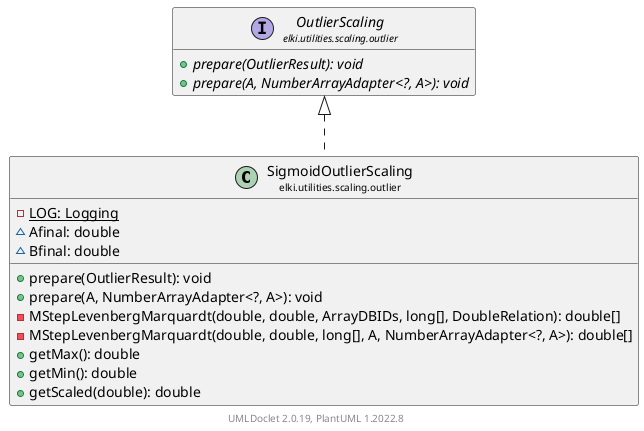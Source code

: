@startuml
    remove .*\.(Instance|Par|Parameterizer|Factory)$
    set namespaceSeparator none
    hide empty fields
    hide empty methods

    class "<size:14>SigmoidOutlierScaling\n<size:10>elki.utilities.scaling.outlier" as elki.utilities.scaling.outlier.SigmoidOutlierScaling [[SigmoidOutlierScaling.html]] {
        {static} -LOG: Logging
        ~Afinal: double
        ~Bfinal: double
        +prepare(OutlierResult): void
        +prepare(A, NumberArrayAdapter<?, A>): void
        -MStepLevenbergMarquardt(double, double, ArrayDBIDs, long[], DoubleRelation): double[]
        -MStepLevenbergMarquardt(double, double, long[], A, NumberArrayAdapter<?, A>): double[]
        +getMax(): double
        +getMin(): double
        +getScaled(double): double
    }

    interface "<size:14>OutlierScaling\n<size:10>elki.utilities.scaling.outlier" as elki.utilities.scaling.outlier.OutlierScaling [[OutlierScaling.html]] {
        {abstract} +prepare(OutlierResult): void
        {abstract} +prepare(A, NumberArrayAdapter<?, A>): void
    }

    elki.utilities.scaling.outlier.OutlierScaling <|.. elki.utilities.scaling.outlier.SigmoidOutlierScaling

    center footer UMLDoclet 2.0.19, PlantUML 1.2022.8
@enduml
